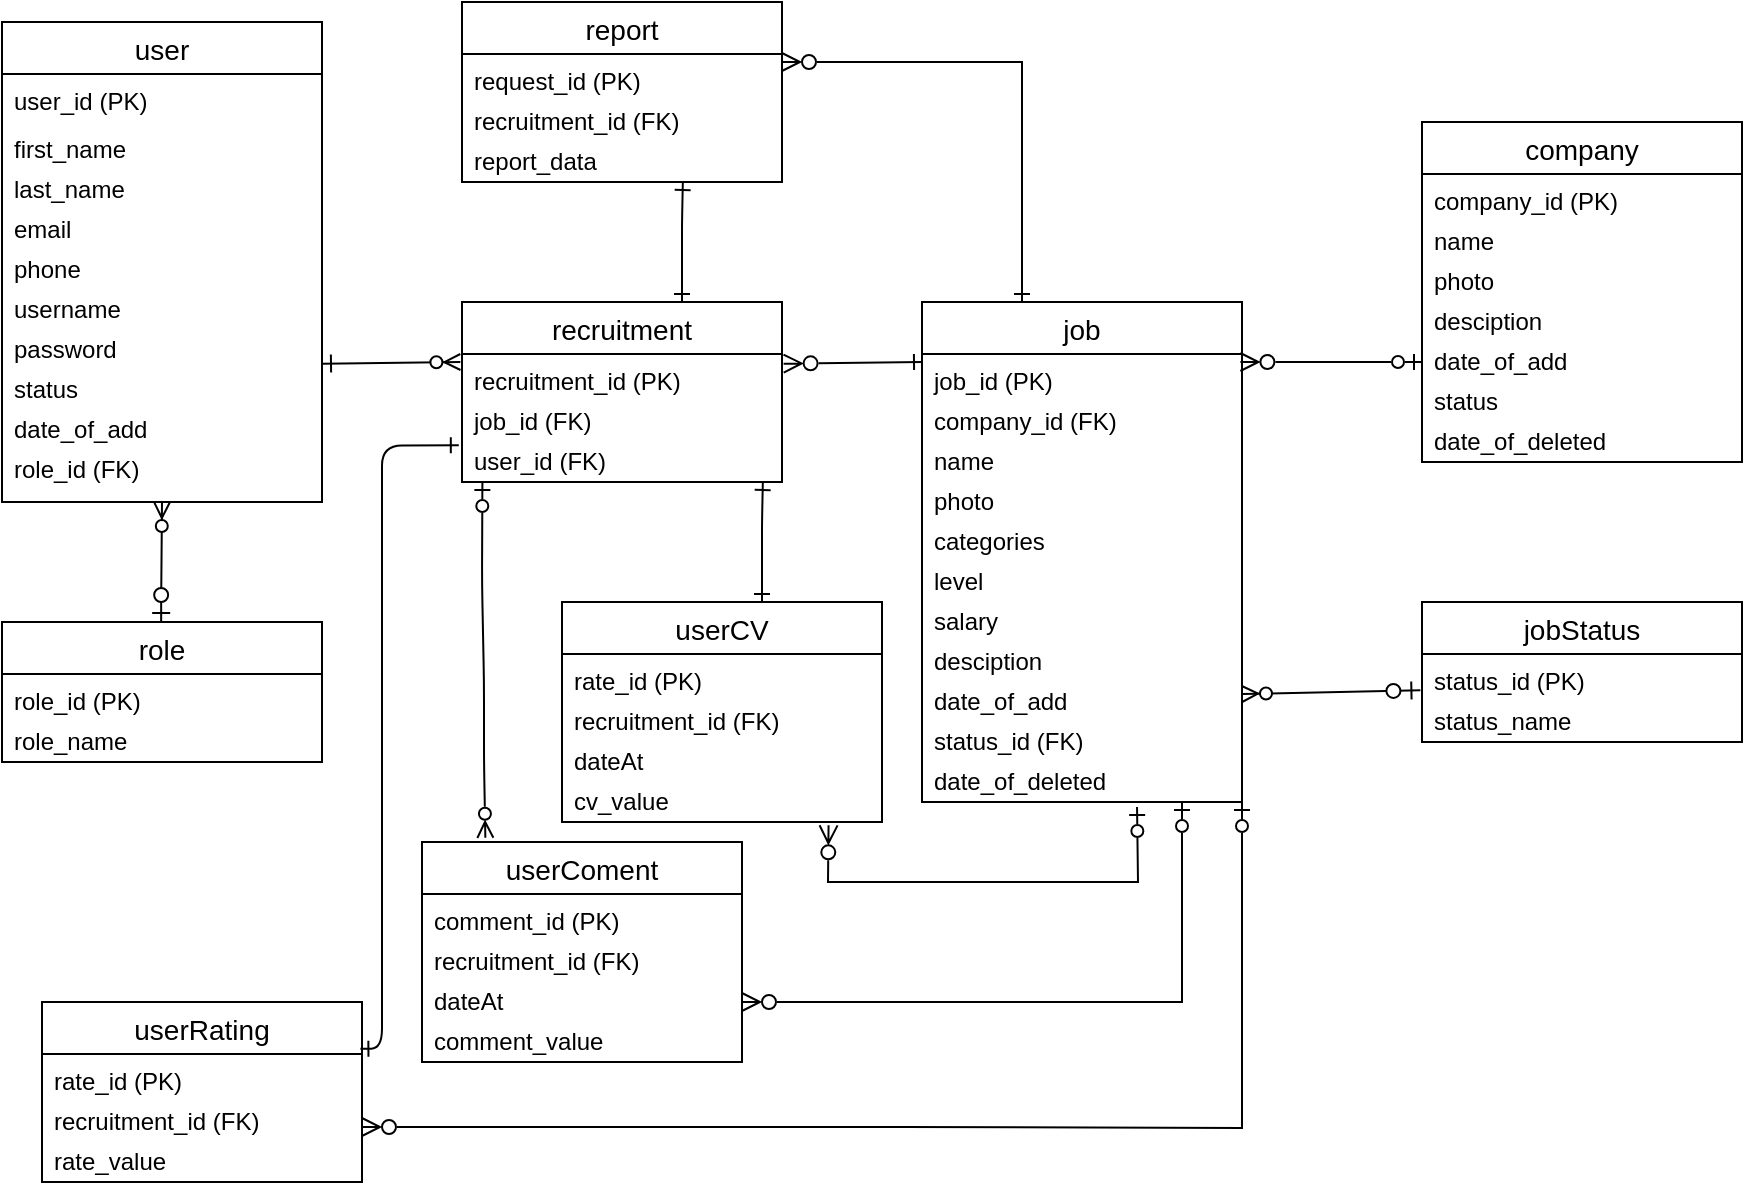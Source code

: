 <mxfile version="18.0.6" type="github"><diagram id="k20Ro3GoYvghR2BPwY3n" name="Page-1"><mxGraphModel dx="2885" dy="655" grid="1" gridSize="10" guides="1" tooltips="1" connect="1" arrows="1" fold="1" page="1" pageScale="1" pageWidth="850" pageHeight="1100" math="0" shadow="0"><root><mxCell id="0"/><mxCell id="1" parent="0"/><mxCell id="I5iYkEHZ_K4BLOWWJBld-2" value="user" style="swimlane;fontStyle=0;childLayout=stackLayout;horizontal=1;startSize=26;horizontalStack=0;resizeParent=1;resizeParentMax=0;resizeLast=0;collapsible=1;marginBottom=0;align=center;fontSize=14;" vertex="1" parent="1"><mxGeometry x="-1510" y="110" width="160" height="240" as="geometry"><mxRectangle x="140" y="240" width="50" height="26" as="alternateBounds"/></mxGeometry></mxCell><mxCell id="I5iYkEHZ_K4BLOWWJBld-3" value="user_id (PK)" style="text;strokeColor=none;fillColor=none;spacingLeft=4;spacingRight=4;overflow=hidden;rotatable=0;points=[[0,0.5],[1,0.5]];portConstraint=eastwest;fontSize=12;" vertex="1" parent="I5iYkEHZ_K4BLOWWJBld-2"><mxGeometry y="26" width="160" height="24" as="geometry"/></mxCell><mxCell id="I5iYkEHZ_K4BLOWWJBld-4" value="first_name   " style="text;strokeColor=none;fillColor=none;spacingLeft=4;spacingRight=4;overflow=hidden;rotatable=0;points=[[0,0.5],[1,0.5]];portConstraint=eastwest;fontSize=12;" vertex="1" parent="I5iYkEHZ_K4BLOWWJBld-2"><mxGeometry y="50" width="160" height="20" as="geometry"/></mxCell><mxCell id="I5iYkEHZ_K4BLOWWJBld-5" value="last_name" style="text;strokeColor=none;fillColor=none;spacingLeft=4;spacingRight=4;overflow=hidden;rotatable=0;points=[[0,0.5],[1,0.5]];portConstraint=eastwest;fontSize=12;" vertex="1" parent="I5iYkEHZ_K4BLOWWJBld-2"><mxGeometry y="70" width="160" height="20" as="geometry"/></mxCell><mxCell id="I5iYkEHZ_K4BLOWWJBld-7" value="email" style="text;strokeColor=none;fillColor=none;spacingLeft=4;spacingRight=4;overflow=hidden;rotatable=0;points=[[0,0.5],[1,0.5]];portConstraint=eastwest;fontSize=12;" vertex="1" parent="I5iYkEHZ_K4BLOWWJBld-2"><mxGeometry y="90" width="160" height="20" as="geometry"/></mxCell><mxCell id="I5iYkEHZ_K4BLOWWJBld-8" value="phone" style="text;strokeColor=none;fillColor=none;spacingLeft=4;spacingRight=4;overflow=hidden;rotatable=0;points=[[0,0.5],[1,0.5]];portConstraint=eastwest;fontSize=12;" vertex="1" parent="I5iYkEHZ_K4BLOWWJBld-2"><mxGeometry y="110" width="160" height="20" as="geometry"/></mxCell><mxCell id="I5iYkEHZ_K4BLOWWJBld-6" value="username" style="text;strokeColor=none;fillColor=none;spacingLeft=4;spacingRight=4;overflow=hidden;rotatable=0;points=[[0,0.5],[1,0.5]];portConstraint=eastwest;fontSize=12;" vertex="1" parent="I5iYkEHZ_K4BLOWWJBld-2"><mxGeometry y="130" width="160" height="20" as="geometry"/></mxCell><mxCell id="I5iYkEHZ_K4BLOWWJBld-9" value="password" style="text;strokeColor=none;fillColor=none;spacingLeft=4;spacingRight=4;overflow=hidden;rotatable=0;points=[[0,0.5],[1,0.5]];portConstraint=eastwest;fontSize=12;" vertex="1" parent="I5iYkEHZ_K4BLOWWJBld-2"><mxGeometry y="150" width="160" height="20" as="geometry"/></mxCell><mxCell id="I5iYkEHZ_K4BLOWWJBld-29" value="status" style="text;strokeColor=none;fillColor=none;spacingLeft=4;spacingRight=4;overflow=hidden;rotatable=0;points=[[0,0.5],[1,0.5]];portConstraint=eastwest;fontSize=12;" vertex="1" parent="I5iYkEHZ_K4BLOWWJBld-2"><mxGeometry y="170" width="160" height="20" as="geometry"/></mxCell><mxCell id="I5iYkEHZ_K4BLOWWJBld-32" value="date_of_add" style="text;strokeColor=none;fillColor=none;spacingLeft=4;spacingRight=4;overflow=hidden;rotatable=0;points=[[0,0.5],[1,0.5]];portConstraint=eastwest;fontSize=12;" vertex="1" parent="I5iYkEHZ_K4BLOWWJBld-2"><mxGeometry y="190" width="160" height="20" as="geometry"/></mxCell><mxCell id="I5iYkEHZ_K4BLOWWJBld-10" value="role_id (FK)" style="text;strokeColor=none;fillColor=none;spacingLeft=4;spacingRight=4;overflow=hidden;rotatable=0;points=[[0,0.5],[1,0.5]];portConstraint=eastwest;fontSize=12;" vertex="1" parent="I5iYkEHZ_K4BLOWWJBld-2"><mxGeometry y="210" width="160" height="30" as="geometry"/></mxCell><mxCell id="I5iYkEHZ_K4BLOWWJBld-12" value="role" style="swimlane;fontStyle=0;childLayout=stackLayout;horizontal=1;startSize=26;horizontalStack=0;resizeParent=1;resizeParentMax=0;resizeLast=0;collapsible=1;marginBottom=0;align=center;fontSize=14;" vertex="1" parent="1"><mxGeometry x="-1510" y="410" width="160" height="70" as="geometry"><mxRectangle x="140" y="240" width="50" height="26" as="alternateBounds"/></mxGeometry></mxCell><mxCell id="I5iYkEHZ_K4BLOWWJBld-21" value="role_id (PK)" style="text;strokeColor=none;fillColor=none;spacingLeft=4;spacingRight=4;overflow=hidden;rotatable=0;points=[[0,0.5],[1,0.5]];portConstraint=eastwest;fontSize=12;" vertex="1" parent="I5iYkEHZ_K4BLOWWJBld-12"><mxGeometry y="26" width="160" height="20" as="geometry"/></mxCell><mxCell id="I5iYkEHZ_K4BLOWWJBld-11" value="role_name " style="text;strokeColor=none;fillColor=none;spacingLeft=4;spacingRight=4;overflow=hidden;rotatable=0;points=[[0,0.5],[1,0.5]];portConstraint=eastwest;fontSize=12;" vertex="1" parent="I5iYkEHZ_K4BLOWWJBld-12"><mxGeometry y="46" width="160" height="24" as="geometry"/></mxCell><mxCell id="I5iYkEHZ_K4BLOWWJBld-24" value="" style="fontSize=12;html=1;endArrow=ERzeroToMany;startArrow=ERzeroToOne;horizontal=1;elbow=vertical;jumpSize=7;startSize=7;rounded=0;entryX=0.5;entryY=1;entryDx=0;entryDy=0;entryPerimeter=0;" edge="1" parent="1" target="I5iYkEHZ_K4BLOWWJBld-10"><mxGeometry width="100" height="100" relative="1" as="geometry"><mxPoint x="-1430.42" y="410" as="sourcePoint"/><mxPoint x="-1429.98" y="340" as="targetPoint"/><Array as="points"><mxPoint x="-1430.42" y="400"/></Array></mxGeometry></mxCell><mxCell id="I5iYkEHZ_K4BLOWWJBld-38" value="job" style="swimlane;fontStyle=0;childLayout=stackLayout;horizontal=1;startSize=26;horizontalStack=0;resizeParent=1;resizeParentMax=0;resizeLast=0;collapsible=1;marginBottom=0;align=center;fontSize=14;" vertex="1" parent="1"><mxGeometry x="-1050" y="250" width="160" height="250" as="geometry"><mxRectangle x="-1280" y="110" width="50" height="26" as="alternateBounds"/></mxGeometry></mxCell><mxCell id="I5iYkEHZ_K4BLOWWJBld-39" value="job_id (PK)" style="text;strokeColor=none;fillColor=none;spacingLeft=4;spacingRight=4;overflow=hidden;rotatable=0;points=[[0,0.5],[1,0.5]];portConstraint=eastwest;fontSize=12;" vertex="1" parent="I5iYkEHZ_K4BLOWWJBld-38"><mxGeometry y="26" width="160" height="20" as="geometry"/></mxCell><mxCell id="I5iYkEHZ_K4BLOWWJBld-44" value="company_id (FK)" style="text;strokeColor=none;fillColor=none;spacingLeft=4;spacingRight=4;overflow=hidden;rotatable=0;points=[[0,0.5],[1,0.5]];portConstraint=eastwest;fontSize=12;" vertex="1" parent="I5iYkEHZ_K4BLOWWJBld-38"><mxGeometry y="46" width="160" height="20" as="geometry"/></mxCell><mxCell id="I5iYkEHZ_K4BLOWWJBld-73" value="name" style="text;strokeColor=none;fillColor=none;spacingLeft=4;spacingRight=4;overflow=hidden;rotatable=0;points=[[0,0.5],[1,0.5]];portConstraint=eastwest;fontSize=12;" vertex="1" parent="I5iYkEHZ_K4BLOWWJBld-38"><mxGeometry y="66" width="160" height="20" as="geometry"/></mxCell><mxCell id="I5iYkEHZ_K4BLOWWJBld-45" value="photo" style="text;strokeColor=none;fillColor=none;spacingLeft=4;spacingRight=4;overflow=hidden;rotatable=0;points=[[0,0.5],[1,0.5]];portConstraint=eastwest;fontSize=12;" vertex="1" parent="I5iYkEHZ_K4BLOWWJBld-38"><mxGeometry y="86" width="160" height="20" as="geometry"/></mxCell><mxCell id="I5iYkEHZ_K4BLOWWJBld-59" value="categories" style="text;strokeColor=none;fillColor=none;spacingLeft=4;spacingRight=4;overflow=hidden;rotatable=0;points=[[0,0.5],[1,0.5]];portConstraint=eastwest;fontSize=12;" vertex="1" parent="I5iYkEHZ_K4BLOWWJBld-38"><mxGeometry y="106" width="160" height="20" as="geometry"/></mxCell><mxCell id="I5iYkEHZ_K4BLOWWJBld-60" value="level" style="text;strokeColor=none;fillColor=none;spacingLeft=4;spacingRight=4;overflow=hidden;rotatable=0;points=[[0,0.5],[1,0.5]];portConstraint=eastwest;fontSize=12;" vertex="1" parent="I5iYkEHZ_K4BLOWWJBld-38"><mxGeometry y="126" width="160" height="20" as="geometry"/></mxCell><mxCell id="I5iYkEHZ_K4BLOWWJBld-61" value="salary" style="text;strokeColor=none;fillColor=none;spacingLeft=4;spacingRight=4;overflow=hidden;rotatable=0;points=[[0,0.5],[1,0.5]];portConstraint=eastwest;fontSize=12;" vertex="1" parent="I5iYkEHZ_K4BLOWWJBld-38"><mxGeometry y="146" width="160" height="20" as="geometry"/></mxCell><mxCell id="I5iYkEHZ_K4BLOWWJBld-46" value="desciption" style="text;strokeColor=none;fillColor=none;spacingLeft=4;spacingRight=4;overflow=hidden;rotatable=0;points=[[0,0.5],[1,0.5]];portConstraint=eastwest;fontSize=12;" vertex="1" parent="I5iYkEHZ_K4BLOWWJBld-38"><mxGeometry y="166" width="160" height="20" as="geometry"/></mxCell><mxCell id="I5iYkEHZ_K4BLOWWJBld-47" value="date_of_add" style="text;strokeColor=none;fillColor=none;spacingLeft=4;spacingRight=4;overflow=hidden;rotatable=0;points=[[0,0.5],[1,0.5]];portConstraint=eastwest;fontSize=12;" vertex="1" parent="I5iYkEHZ_K4BLOWWJBld-38"><mxGeometry y="186" width="160" height="20" as="geometry"/></mxCell><mxCell id="I5iYkEHZ_K4BLOWWJBld-48" value="status_id (FK)" style="text;strokeColor=none;fillColor=none;spacingLeft=4;spacingRight=4;overflow=hidden;rotatable=0;points=[[0,0.5],[1,0.5]];portConstraint=eastwest;fontSize=12;" vertex="1" parent="I5iYkEHZ_K4BLOWWJBld-38"><mxGeometry y="206" width="160" height="20" as="geometry"/></mxCell><mxCell id="I5iYkEHZ_K4BLOWWJBld-50" value="date_of_deleted" style="text;strokeColor=none;fillColor=none;spacingLeft=4;spacingRight=4;overflow=hidden;rotatable=0;points=[[0,0.5],[1,0.5]];portConstraint=eastwest;fontSize=12;" vertex="1" parent="I5iYkEHZ_K4BLOWWJBld-38"><mxGeometry y="226" width="160" height="24" as="geometry"/></mxCell><mxCell id="I5iYkEHZ_K4BLOWWJBld-51" value="company" style="swimlane;fontStyle=0;childLayout=stackLayout;horizontal=1;startSize=26;horizontalStack=0;resizeParent=1;resizeParentMax=0;resizeLast=0;collapsible=1;marginBottom=0;align=center;fontSize=14;" vertex="1" parent="1"><mxGeometry x="-800" y="160" width="160" height="170" as="geometry"><mxRectangle x="-1280" y="110" width="50" height="26" as="alternateBounds"/></mxGeometry></mxCell><mxCell id="I5iYkEHZ_K4BLOWWJBld-52" value="company_id (PK)" style="text;strokeColor=none;fillColor=none;spacingLeft=4;spacingRight=4;overflow=hidden;rotatable=0;points=[[0,0.5],[1,0.5]];portConstraint=eastwest;fontSize=12;" vertex="1" parent="I5iYkEHZ_K4BLOWWJBld-51"><mxGeometry y="26" width="160" height="20" as="geometry"/></mxCell><mxCell id="I5iYkEHZ_K4BLOWWJBld-53" value="name" style="text;strokeColor=none;fillColor=none;spacingLeft=4;spacingRight=4;overflow=hidden;rotatable=0;points=[[0,0.5],[1,0.5]];portConstraint=eastwest;fontSize=12;" vertex="1" parent="I5iYkEHZ_K4BLOWWJBld-51"><mxGeometry y="46" width="160" height="20" as="geometry"/></mxCell><mxCell id="I5iYkEHZ_K4BLOWWJBld-54" value="photo" style="text;strokeColor=none;fillColor=none;spacingLeft=4;spacingRight=4;overflow=hidden;rotatable=0;points=[[0,0.5],[1,0.5]];portConstraint=eastwest;fontSize=12;" vertex="1" parent="I5iYkEHZ_K4BLOWWJBld-51"><mxGeometry y="66" width="160" height="20" as="geometry"/></mxCell><mxCell id="I5iYkEHZ_K4BLOWWJBld-55" value="desciption" style="text;strokeColor=none;fillColor=none;spacingLeft=4;spacingRight=4;overflow=hidden;rotatable=0;points=[[0,0.5],[1,0.5]];portConstraint=eastwest;fontSize=12;" vertex="1" parent="I5iYkEHZ_K4BLOWWJBld-51"><mxGeometry y="86" width="160" height="20" as="geometry"/></mxCell><mxCell id="I5iYkEHZ_K4BLOWWJBld-56" value="date_of_add" style="text;strokeColor=none;fillColor=none;spacingLeft=4;spacingRight=4;overflow=hidden;rotatable=0;points=[[0,0.5],[1,0.5]];portConstraint=eastwest;fontSize=12;" vertex="1" parent="I5iYkEHZ_K4BLOWWJBld-51"><mxGeometry y="106" width="160" height="20" as="geometry"/></mxCell><mxCell id="I5iYkEHZ_K4BLOWWJBld-57" value="status" style="text;strokeColor=none;fillColor=none;spacingLeft=4;spacingRight=4;overflow=hidden;rotatable=0;points=[[0,0.5],[1,0.5]];portConstraint=eastwest;fontSize=12;" vertex="1" parent="I5iYkEHZ_K4BLOWWJBld-51"><mxGeometry y="126" width="160" height="20" as="geometry"/></mxCell><mxCell id="I5iYkEHZ_K4BLOWWJBld-58" value="date_of_deleted" style="text;strokeColor=none;fillColor=none;spacingLeft=4;spacingRight=4;overflow=hidden;rotatable=0;points=[[0,0.5],[1,0.5]];portConstraint=eastwest;fontSize=12;" vertex="1" parent="I5iYkEHZ_K4BLOWWJBld-51"><mxGeometry y="146" width="160" height="24" as="geometry"/></mxCell><mxCell id="I5iYkEHZ_K4BLOWWJBld-62" value="userRating" style="swimlane;fontStyle=0;childLayout=stackLayout;horizontal=1;startSize=26;horizontalStack=0;resizeParent=1;resizeParentMax=0;resizeLast=0;collapsible=1;marginBottom=0;align=center;fontSize=14;" vertex="1" parent="1"><mxGeometry x="-1490" y="600" width="160" height="90" as="geometry"><mxRectangle x="140" y="240" width="50" height="26" as="alternateBounds"/></mxGeometry></mxCell><mxCell id="I5iYkEHZ_K4BLOWWJBld-63" value="rate_id (PK)" style="text;strokeColor=none;fillColor=none;spacingLeft=4;spacingRight=4;overflow=hidden;rotatable=0;points=[[0,0.5],[1,0.5]];portConstraint=eastwest;fontSize=12;" vertex="1" parent="I5iYkEHZ_K4BLOWWJBld-62"><mxGeometry y="26" width="160" height="20" as="geometry"/></mxCell><mxCell id="I5iYkEHZ_K4BLOWWJBld-74" value="recruitment_id (FK)" style="text;strokeColor=none;fillColor=none;spacingLeft=4;spacingRight=4;overflow=hidden;rotatable=0;points=[[0,0.5],[1,0.5]];portConstraint=eastwest;fontSize=12;" vertex="1" parent="I5iYkEHZ_K4BLOWWJBld-62"><mxGeometry y="46" width="160" height="20" as="geometry"/></mxCell><mxCell id="I5iYkEHZ_K4BLOWWJBld-64" value="rate_value &#10;" style="text;strokeColor=none;fillColor=none;spacingLeft=4;spacingRight=4;overflow=hidden;rotatable=0;points=[[0,0.5],[1,0.5]];portConstraint=eastwest;fontSize=12;" vertex="1" parent="I5iYkEHZ_K4BLOWWJBld-62"><mxGeometry y="66" width="160" height="24" as="geometry"/></mxCell><mxCell id="I5iYkEHZ_K4BLOWWJBld-65" value="recruitment" style="swimlane;fontStyle=0;childLayout=stackLayout;horizontal=1;startSize=26;horizontalStack=0;resizeParent=1;resizeParentMax=0;resizeLast=0;collapsible=1;marginBottom=0;align=center;fontSize=14;" vertex="1" parent="1"><mxGeometry x="-1280" y="250" width="160" height="90" as="geometry"><mxRectangle x="140" y="240" width="50" height="26" as="alternateBounds"/></mxGeometry></mxCell><mxCell id="I5iYkEHZ_K4BLOWWJBld-66" value="recruitment_id (PK)" style="text;strokeColor=none;fillColor=none;spacingLeft=4;spacingRight=4;overflow=hidden;rotatable=0;points=[[0,0.5],[1,0.5]];portConstraint=eastwest;fontSize=12;" vertex="1" parent="I5iYkEHZ_K4BLOWWJBld-65"><mxGeometry y="26" width="160" height="20" as="geometry"/></mxCell><mxCell id="I5iYkEHZ_K4BLOWWJBld-68" value="job_id (FK)" style="text;strokeColor=none;fillColor=none;spacingLeft=4;spacingRight=4;overflow=hidden;rotatable=0;points=[[0,0.5],[1,0.5]];portConstraint=eastwest;fontSize=12;" vertex="1" parent="I5iYkEHZ_K4BLOWWJBld-65"><mxGeometry y="46" width="160" height="20" as="geometry"/></mxCell><mxCell id="I5iYkEHZ_K4BLOWWJBld-67" value="user_id (FK)" style="text;strokeColor=none;fillColor=none;spacingLeft=4;spacingRight=4;overflow=hidden;rotatable=0;points=[[0,0.5],[1,0.5]];portConstraint=eastwest;fontSize=12;" vertex="1" parent="I5iYkEHZ_K4BLOWWJBld-65"><mxGeometry y="66" width="160" height="24" as="geometry"/></mxCell><mxCell id="I5iYkEHZ_K4BLOWWJBld-69" value="" style="fontSize=12;html=1;endArrow=ERzeroToMany;startArrow=ERone;horizontal=1;elbow=vertical;jumpSize=7;startSize=7;rounded=0;entryX=-0.005;entryY=0.132;entryDx=0;entryDy=0;entryPerimeter=0;startFill=0;" edge="1" parent="1"><mxGeometry width="100" height="100" relative="1" as="geometry"><mxPoint x="-1350" y="280.83" as="sourcePoint"/><mxPoint x="-1280.8" y="279.998" as="targetPoint"/><Array as="points"/></mxGeometry></mxCell><mxCell id="I5iYkEHZ_K4BLOWWJBld-70" value="" style="fontSize=12;html=1;endArrow=ERone;startArrow=ERzeroToMany;horizontal=1;elbow=vertical;jumpSize=7;startSize=7;rounded=0;entryX=-0.005;entryY=0.132;entryDx=0;entryDy=0;entryPerimeter=0;startFill=0;endFill=0;" edge="1" parent="1"><mxGeometry width="100" height="100" relative="1" as="geometry"><mxPoint x="-1119.2" y="280.83" as="sourcePoint"/><mxPoint x="-1050" y="279.998" as="targetPoint"/><Array as="points"/></mxGeometry></mxCell><mxCell id="I5iYkEHZ_K4BLOWWJBld-71" value="" style="fontSize=12;html=1;endArrow=ERzeroToOne;startArrow=ERzeroToMany;horizontal=1;elbow=vertical;jumpSize=7;startSize=7;rounded=0;entryX=-0.005;entryY=0.132;entryDx=0;entryDy=0;entryPerimeter=0;startFill=0;exitX=0.995;exitY=0.2;exitDx=0;exitDy=0;exitPerimeter=0;endFill=0;" edge="1" parent="1" source="I5iYkEHZ_K4BLOWWJBld-39"><mxGeometry width="100" height="100" relative="1" as="geometry"><mxPoint x="-869.2" y="280.83" as="sourcePoint"/><mxPoint x="-800" y="279.998" as="targetPoint"/><Array as="points"/></mxGeometry></mxCell><mxCell id="I5iYkEHZ_K4BLOWWJBld-76" value="" style="fontSize=12;html=1;endArrow=ERone;startArrow=ERone;rounded=1;sketch=0;startFill=0;endFill=0;entryX=-0.01;entryY=0.236;entryDx=0;entryDy=0;entryPerimeter=0;edgeStyle=orthogonalEdgeStyle;exitX=0.995;exitY=-0.133;exitDx=0;exitDy=0;exitPerimeter=0;" edge="1" parent="1" source="I5iYkEHZ_K4BLOWWJBld-63" target="I5iYkEHZ_K4BLOWWJBld-67"><mxGeometry width="100" height="100" relative="1" as="geometry"><mxPoint x="-1320" y="570" as="sourcePoint"/><mxPoint x="-1140" y="340" as="targetPoint"/><Array as="points"><mxPoint x="-1320" y="623"/><mxPoint x="-1320" y="322"/></Array></mxGeometry></mxCell><mxCell id="I5iYkEHZ_K4BLOWWJBld-78" value="" style="fontSize=12;html=1;endArrow=ERzeroToOne;startArrow=ERzeroToMany;horizontal=1;elbow=vertical;jumpSize=7;startSize=7;rounded=0;startFill=0;endFill=0;edgeStyle=orthogonalEdgeStyle;entryX=1;entryY=1;entryDx=0;entryDy=0;exitX=1;exitY=0.825;exitDx=0;exitDy=0;exitPerimeter=0;" edge="1" parent="1" source="I5iYkEHZ_K4BLOWWJBld-74" target="I5iYkEHZ_K4BLOWWJBld-38"><mxGeometry width="100" height="100" relative="1" as="geometry"><mxPoint x="-1210" y="660" as="sourcePoint"/><mxPoint x="-890" y="520" as="targetPoint"/><Array as="points"><mxPoint x="-1060" y="663"/><mxPoint x="-890" y="663"/></Array></mxGeometry></mxCell><mxCell id="I5iYkEHZ_K4BLOWWJBld-79" value="userComent" style="swimlane;fontStyle=0;childLayout=stackLayout;horizontal=1;startSize=26;horizontalStack=0;resizeParent=1;resizeParentMax=0;resizeLast=0;collapsible=1;marginBottom=0;align=center;fontSize=14;" vertex="1" parent="1"><mxGeometry x="-1300" y="520" width="160" height="110" as="geometry"><mxRectangle x="140" y="240" width="50" height="26" as="alternateBounds"/></mxGeometry></mxCell><mxCell id="I5iYkEHZ_K4BLOWWJBld-80" value="comment_id (PK)" style="text;strokeColor=none;fillColor=none;spacingLeft=4;spacingRight=4;overflow=hidden;rotatable=0;points=[[0,0.5],[1,0.5]];portConstraint=eastwest;fontSize=12;" vertex="1" parent="I5iYkEHZ_K4BLOWWJBld-79"><mxGeometry y="26" width="160" height="20" as="geometry"/></mxCell><mxCell id="I5iYkEHZ_K4BLOWWJBld-81" value="recruitment_id (FK)" style="text;strokeColor=none;fillColor=none;spacingLeft=4;spacingRight=4;overflow=hidden;rotatable=0;points=[[0,0.5],[1,0.5]];portConstraint=eastwest;fontSize=12;" vertex="1" parent="I5iYkEHZ_K4BLOWWJBld-79"><mxGeometry y="46" width="160" height="20" as="geometry"/></mxCell><mxCell id="I5iYkEHZ_K4BLOWWJBld-100" value="dateAt" style="text;strokeColor=none;fillColor=none;spacingLeft=4;spacingRight=4;overflow=hidden;rotatable=0;points=[[0,0.5],[1,0.5]];portConstraint=eastwest;fontSize=12;" vertex="1" parent="I5iYkEHZ_K4BLOWWJBld-79"><mxGeometry y="66" width="160" height="20" as="geometry"/></mxCell><mxCell id="I5iYkEHZ_K4BLOWWJBld-82" value="comment_value &#10;" style="text;strokeColor=none;fillColor=none;spacingLeft=4;spacingRight=4;overflow=hidden;rotatable=0;points=[[0,0.5],[1,0.5]];portConstraint=eastwest;fontSize=12;" vertex="1" parent="I5iYkEHZ_K4BLOWWJBld-79"><mxGeometry y="86" width="160" height="24" as="geometry"/></mxCell><mxCell id="I5iYkEHZ_K4BLOWWJBld-84" value="" style="fontSize=12;html=1;endArrow=ERzeroToOne;startArrow=ERzeroToMany;rounded=1;sketch=0;startFill=0;endFill=0;entryX=-0.01;entryY=0.236;entryDx=0;entryDy=0;entryPerimeter=0;exitX=0.198;exitY=-0.019;exitDx=0;exitDy=0;exitPerimeter=0;" edge="1" parent="1" source="I5iYkEHZ_K4BLOWWJBld-79"><mxGeometry width="100" height="100" relative="1" as="geometry"><mxPoint x="-1219" y="500" as="sourcePoint"/><mxPoint x="-1269.8" y="340.004" as="targetPoint"/><Array as="points"><mxPoint x="-1269" y="480"/><mxPoint x="-1269" y="440"/><mxPoint x="-1270" y="390"/></Array></mxGeometry></mxCell><mxCell id="I5iYkEHZ_K4BLOWWJBld-85" value="" style="fontSize=12;html=1;endArrow=ERzeroToOne;startArrow=ERzeroToMany;horizontal=1;elbow=vertical;jumpSize=7;startSize=7;rounded=0;startFill=0;endFill=0;edgeStyle=orthogonalEdgeStyle;" edge="1" parent="1"><mxGeometry width="100" height="100" relative="1" as="geometry"><mxPoint x="-1140" y="600" as="sourcePoint"/><mxPoint x="-920" y="500" as="targetPoint"/><Array as="points"><mxPoint x="-920" y="600"/><mxPoint x="-920" y="500"/></Array></mxGeometry></mxCell><mxCell id="I5iYkEHZ_K4BLOWWJBld-87" value="userCV" style="swimlane;fontStyle=0;childLayout=stackLayout;horizontal=1;startSize=26;horizontalStack=0;resizeParent=1;resizeParentMax=0;resizeLast=0;collapsible=1;marginBottom=0;align=center;fontSize=14;" vertex="1" parent="1"><mxGeometry x="-1230" y="400" width="160" height="110" as="geometry"><mxRectangle x="140" y="240" width="50" height="26" as="alternateBounds"/></mxGeometry></mxCell><mxCell id="I5iYkEHZ_K4BLOWWJBld-88" value="rate_id (PK)" style="text;strokeColor=none;fillColor=none;spacingLeft=4;spacingRight=4;overflow=hidden;rotatable=0;points=[[0,0.5],[1,0.5]];portConstraint=eastwest;fontSize=12;" vertex="1" parent="I5iYkEHZ_K4BLOWWJBld-87"><mxGeometry y="26" width="160" height="20" as="geometry"/></mxCell><mxCell id="I5iYkEHZ_K4BLOWWJBld-89" value="recruitment_id (FK)" style="text;strokeColor=none;fillColor=none;spacingLeft=4;spacingRight=4;overflow=hidden;rotatable=0;points=[[0,0.5],[1,0.5]];portConstraint=eastwest;fontSize=12;" vertex="1" parent="I5iYkEHZ_K4BLOWWJBld-87"><mxGeometry y="46" width="160" height="20" as="geometry"/></mxCell><mxCell id="I5iYkEHZ_K4BLOWWJBld-101" value="dateAt" style="text;strokeColor=none;fillColor=none;spacingLeft=4;spacingRight=4;overflow=hidden;rotatable=0;points=[[0,0.5],[1,0.5]];portConstraint=eastwest;fontSize=12;" vertex="1" parent="I5iYkEHZ_K4BLOWWJBld-87"><mxGeometry y="66" width="160" height="20" as="geometry"/></mxCell><mxCell id="I5iYkEHZ_K4BLOWWJBld-90" value="cv_value" style="text;strokeColor=none;fillColor=none;spacingLeft=4;spacingRight=4;overflow=hidden;rotatable=0;points=[[0,0.5],[1,0.5]];portConstraint=eastwest;fontSize=12;" vertex="1" parent="I5iYkEHZ_K4BLOWWJBld-87"><mxGeometry y="86" width="160" height="24" as="geometry"/></mxCell><mxCell id="I5iYkEHZ_K4BLOWWJBld-91" value="" style="fontSize=12;html=1;endArrow=ERone;startArrow=ERone;rounded=1;sketch=0;startFill=0;endFill=0;" edge="1" parent="1"><mxGeometry width="100" height="100" relative="1" as="geometry"><mxPoint x="-1130" y="400" as="sourcePoint"/><mxPoint x="-1129.58" y="340" as="targetPoint"/><Array as="points"><mxPoint x="-1130" y="380"/><mxPoint x="-1130" y="360"/></Array></mxGeometry></mxCell><mxCell id="I5iYkEHZ_K4BLOWWJBld-92" value="" style="fontSize=12;html=1;endArrow=ERzeroToOne;startArrow=ERzeroToMany;horizontal=1;elbow=vertical;jumpSize=7;startSize=7;rounded=0;startFill=0;endFill=0;exitX=0.833;exitY=1.069;exitDx=0;exitDy=0;exitPerimeter=0;entryX=0.672;entryY=1.104;entryDx=0;entryDy=0;entryPerimeter=0;" edge="1" parent="1" source="I5iYkEHZ_K4BLOWWJBld-90" target="I5iYkEHZ_K4BLOWWJBld-50"><mxGeometry width="100" height="100" relative="1" as="geometry"><mxPoint x="-1090.0" y="540.83" as="sourcePoint"/><mxPoint x="-960" y="540" as="targetPoint"/><Array as="points"><mxPoint x="-1097" y="540"/><mxPoint x="-942" y="540"/></Array></mxGeometry></mxCell><mxCell id="I5iYkEHZ_K4BLOWWJBld-94" value="report" style="swimlane;fontStyle=0;childLayout=stackLayout;horizontal=1;startSize=26;horizontalStack=0;resizeParent=1;resizeParentMax=0;resizeLast=0;collapsible=1;marginBottom=0;align=center;fontSize=14;" vertex="1" parent="1"><mxGeometry x="-1280" y="100" width="160" height="90" as="geometry"><mxRectangle x="140" y="240" width="50" height="26" as="alternateBounds"/></mxGeometry></mxCell><mxCell id="I5iYkEHZ_K4BLOWWJBld-95" value="request_id (PK)" style="text;strokeColor=none;fillColor=none;spacingLeft=4;spacingRight=4;overflow=hidden;rotatable=0;points=[[0,0.5],[1,0.5]];portConstraint=eastwest;fontSize=12;" vertex="1" parent="I5iYkEHZ_K4BLOWWJBld-94"><mxGeometry y="26" width="160" height="20" as="geometry"/></mxCell><mxCell id="I5iYkEHZ_K4BLOWWJBld-96" value="recruitment_id (FK)" style="text;strokeColor=none;fillColor=none;spacingLeft=4;spacingRight=4;overflow=hidden;rotatable=0;points=[[0,0.5],[1,0.5]];portConstraint=eastwest;fontSize=12;" vertex="1" parent="I5iYkEHZ_K4BLOWWJBld-94"><mxGeometry y="46" width="160" height="20" as="geometry"/></mxCell><mxCell id="I5iYkEHZ_K4BLOWWJBld-97" value="report_data" style="text;strokeColor=none;fillColor=none;spacingLeft=4;spacingRight=4;overflow=hidden;rotatable=0;points=[[0,0.5],[1,0.5]];portConstraint=eastwest;fontSize=12;" vertex="1" parent="I5iYkEHZ_K4BLOWWJBld-94"><mxGeometry y="66" width="160" height="24" as="geometry"/></mxCell><mxCell id="I5iYkEHZ_K4BLOWWJBld-98" value="" style="fontSize=12;html=1;endArrow=ERone;startArrow=ERone;rounded=1;sketch=0;startFill=0;endFill=0;" edge="1" parent="1"><mxGeometry width="100" height="100" relative="1" as="geometry"><mxPoint x="-1170" y="250" as="sourcePoint"/><mxPoint x="-1169.58" y="190" as="targetPoint"/><Array as="points"><mxPoint x="-1170" y="230"/><mxPoint x="-1170" y="210"/></Array></mxGeometry></mxCell><mxCell id="I5iYkEHZ_K4BLOWWJBld-99" value="" style="fontSize=12;html=1;endArrow=ERone;startArrow=ERzeroToMany;horizontal=1;elbow=vertical;jumpSize=7;startSize=7;rounded=0;startFill=0;endFill=0;edgeStyle=orthogonalEdgeStyle;" edge="1" parent="1"><mxGeometry width="100" height="100" relative="1" as="geometry"><mxPoint x="-1120" y="130" as="sourcePoint"/><mxPoint x="-1000" y="250" as="targetPoint"/><Array as="points"><mxPoint x="-1000" y="130"/></Array></mxGeometry></mxCell><mxCell id="I5iYkEHZ_K4BLOWWJBld-106" value="jobStatus" style="swimlane;fontStyle=0;childLayout=stackLayout;horizontal=1;startSize=26;horizontalStack=0;resizeParent=1;resizeParentMax=0;resizeLast=0;collapsible=1;marginBottom=0;align=center;fontSize=14;" vertex="1" parent="1"><mxGeometry x="-800" y="400" width="160" height="70" as="geometry"><mxRectangle x="140" y="240" width="50" height="26" as="alternateBounds"/></mxGeometry></mxCell><mxCell id="I5iYkEHZ_K4BLOWWJBld-107" value="status_id (PK)" style="text;strokeColor=none;fillColor=none;spacingLeft=4;spacingRight=4;overflow=hidden;rotatable=0;points=[[0,0.5],[1,0.5]];portConstraint=eastwest;fontSize=12;" vertex="1" parent="I5iYkEHZ_K4BLOWWJBld-106"><mxGeometry y="26" width="160" height="20" as="geometry"/></mxCell><mxCell id="I5iYkEHZ_K4BLOWWJBld-109" value="status_name" style="text;strokeColor=none;fillColor=none;spacingLeft=4;spacingRight=4;overflow=hidden;rotatable=0;points=[[0,0.5],[1,0.5]];portConstraint=eastwest;fontSize=12;" vertex="1" parent="I5iYkEHZ_K4BLOWWJBld-106"><mxGeometry y="46" width="160" height="24" as="geometry"/></mxCell><mxCell id="I5iYkEHZ_K4BLOWWJBld-111" value="" style="fontSize=12;html=1;endArrow=ERzeroToMany;startArrow=ERzeroToOne;horizontal=1;elbow=vertical;jumpSize=7;startSize=7;rounded=0;exitX=-0.005;exitY=-0.076;exitDx=0;exitDy=0;exitPerimeter=0;entryX=1;entryY=0.5;entryDx=0;entryDy=0;" edge="1" parent="1" source="I5iYkEHZ_K4BLOWWJBld-109" target="I5iYkEHZ_K4BLOWWJBld-47"><mxGeometry width="100" height="100" relative="1" as="geometry"><mxPoint x="-830.0" y="440" as="sourcePoint"/><mxPoint x="-890" y="450" as="targetPoint"/><Array as="points"/></mxGeometry></mxCell></root></mxGraphModel></diagram></mxfile>